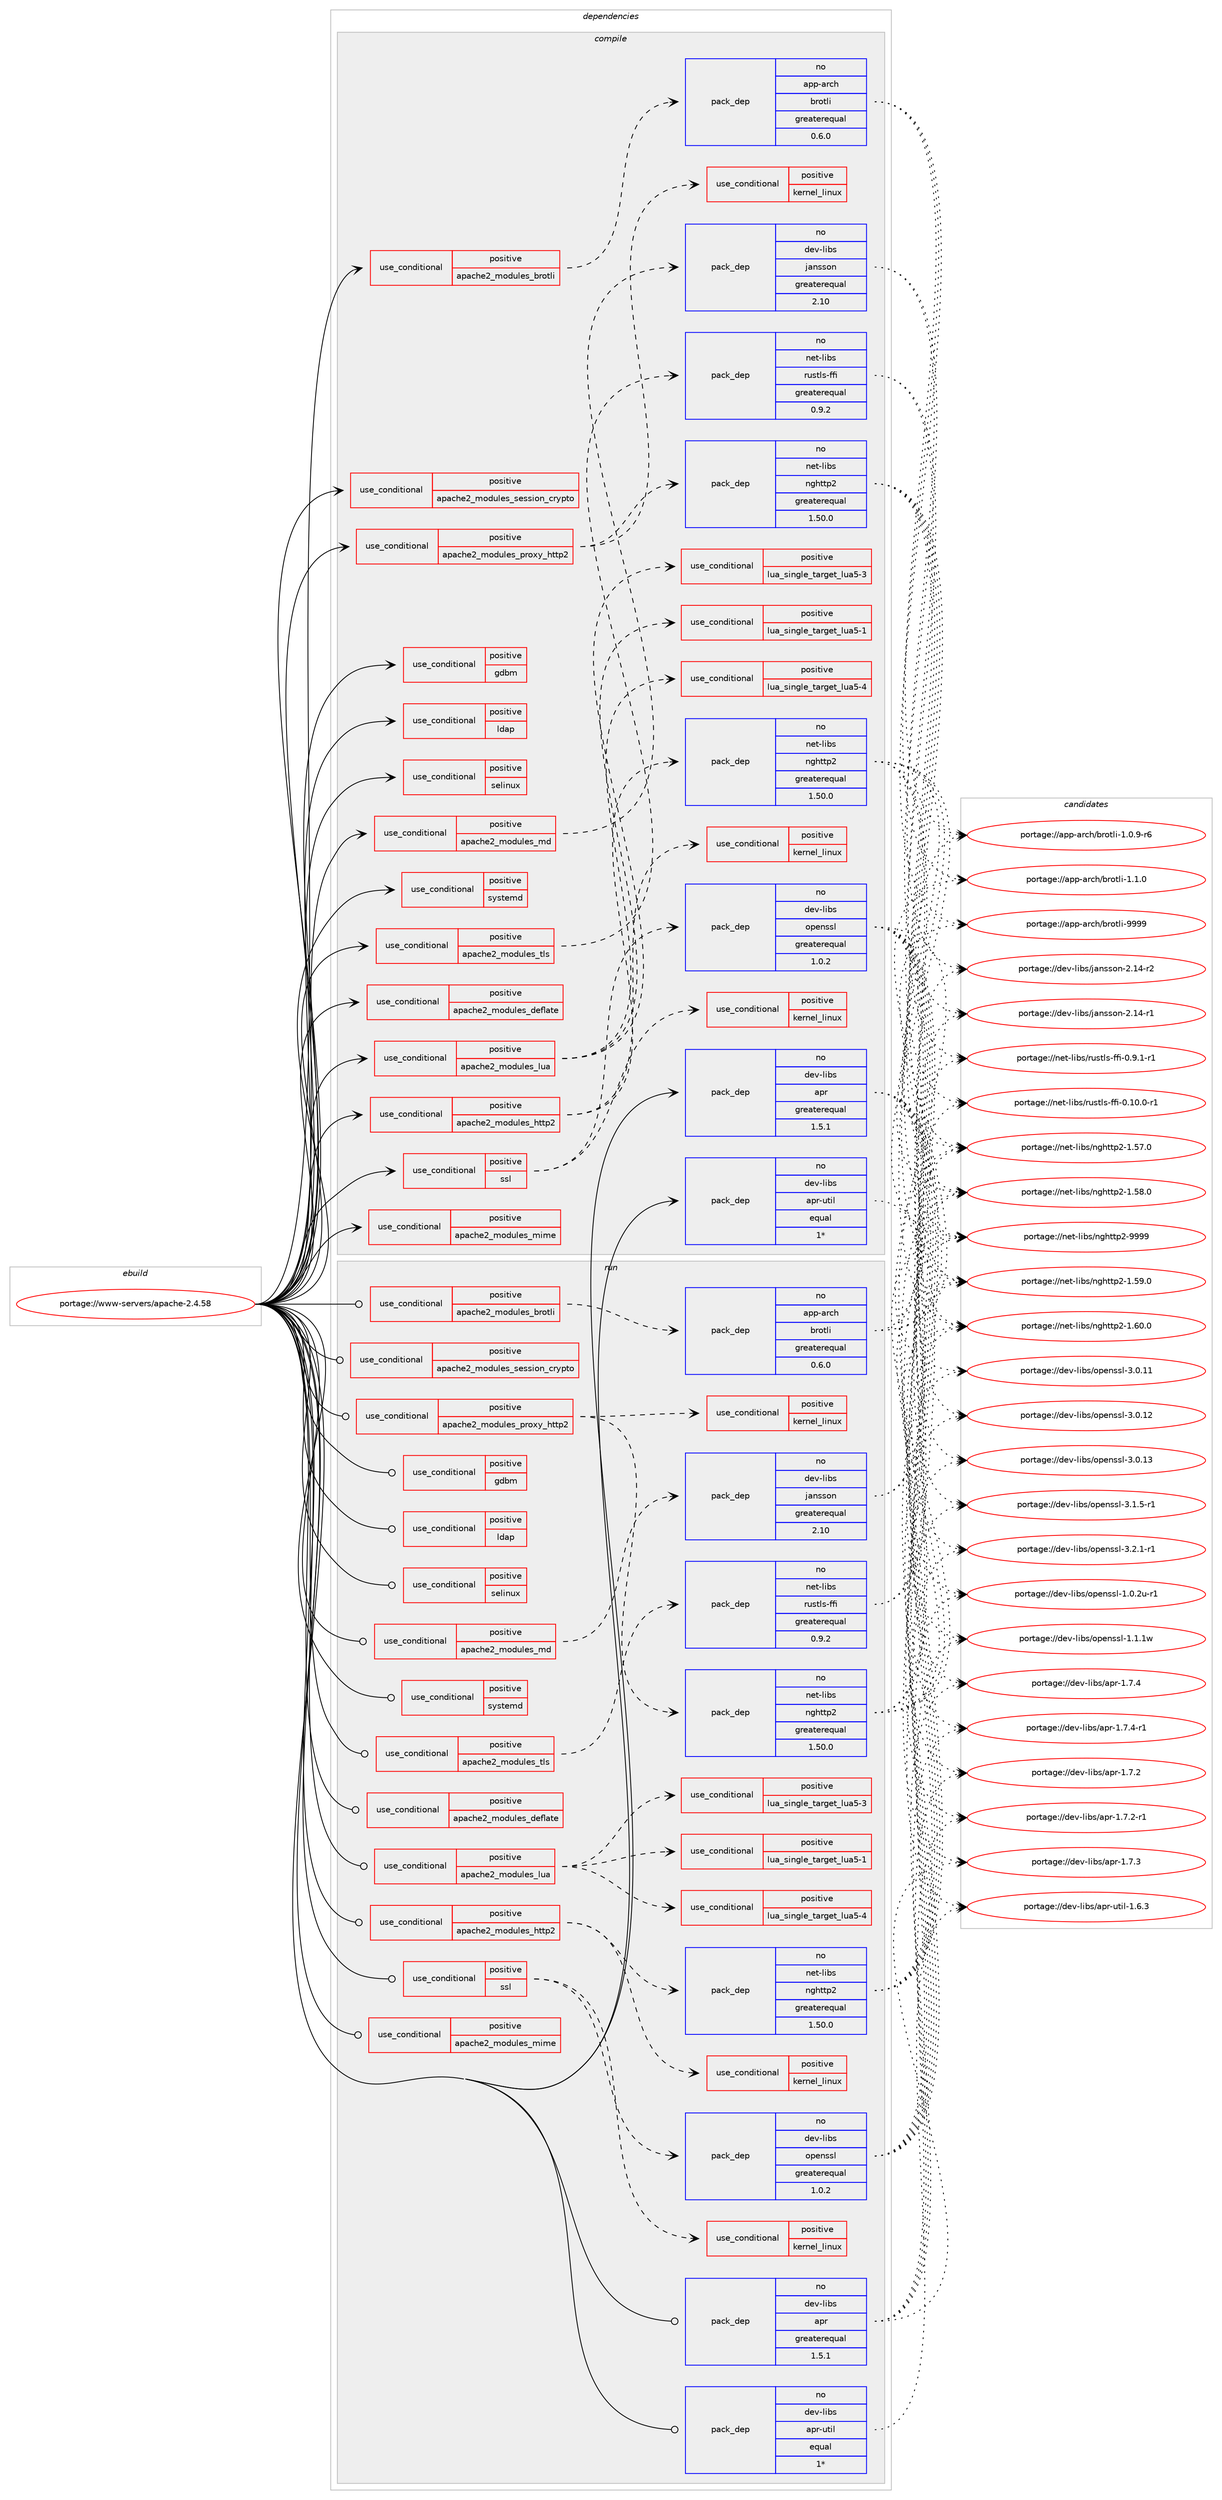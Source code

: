 digraph prolog {

# *************
# Graph options
# *************

newrank=true;
concentrate=true;
compound=true;
graph [rankdir=LR,fontname=Helvetica,fontsize=10,ranksep=1.5];#, ranksep=2.5, nodesep=0.2];
edge  [arrowhead=vee];
node  [fontname=Helvetica,fontsize=10];

# **********
# The ebuild
# **********

subgraph cluster_leftcol {
color=gray;
rank=same;
label=<<i>ebuild</i>>;
id [label="portage://www-servers/apache-2.4.58", color=red, width=4, href="../www-servers/apache-2.4.58.svg"];
}

# ****************
# The dependencies
# ****************

subgraph cluster_midcol {
color=gray;
label=<<i>dependencies</i>>;
subgraph cluster_compile {
fillcolor="#eeeeee";
style=filled;
label=<<i>compile</i>>;
subgraph cond12403 {
dependency17974 [label=<<TABLE BORDER="0" CELLBORDER="1" CELLSPACING="0" CELLPADDING="4"><TR><TD ROWSPAN="3" CELLPADDING="10">use_conditional</TD></TR><TR><TD>positive</TD></TR><TR><TD>apache2_modules_brotli</TD></TR></TABLE>>, shape=none, color=red];
subgraph pack5333 {
dependency17975 [label=<<TABLE BORDER="0" CELLBORDER="1" CELLSPACING="0" CELLPADDING="4" WIDTH="220"><TR><TD ROWSPAN="6" CELLPADDING="30">pack_dep</TD></TR><TR><TD WIDTH="110">no</TD></TR><TR><TD>app-arch</TD></TR><TR><TD>brotli</TD></TR><TR><TD>greaterequal</TD></TR><TR><TD>0.6.0</TD></TR></TABLE>>, shape=none, color=blue];
}
dependency17974:e -> dependency17975:w [weight=20,style="dashed",arrowhead="vee"];
}
id:e -> dependency17974:w [weight=20,style="solid",arrowhead="vee"];
subgraph cond12404 {
dependency17976 [label=<<TABLE BORDER="0" CELLBORDER="1" CELLSPACING="0" CELLPADDING="4"><TR><TD ROWSPAN="3" CELLPADDING="10">use_conditional</TD></TR><TR><TD>positive</TD></TR><TR><TD>apache2_modules_deflate</TD></TR></TABLE>>, shape=none, color=red];
# *** BEGIN UNKNOWN DEPENDENCY TYPE (TODO) ***
# dependency17976 -> package_dependency(portage://www-servers/apache-2.4.58,install,no,sys-libs,zlib,none,[,,],[],[])
# *** END UNKNOWN DEPENDENCY TYPE (TODO) ***

}
id:e -> dependency17976:w [weight=20,style="solid",arrowhead="vee"];
subgraph cond12405 {
dependency17977 [label=<<TABLE BORDER="0" CELLBORDER="1" CELLSPACING="0" CELLPADDING="4"><TR><TD ROWSPAN="3" CELLPADDING="10">use_conditional</TD></TR><TR><TD>positive</TD></TR><TR><TD>apache2_modules_http2</TD></TR></TABLE>>, shape=none, color=red];
subgraph pack5334 {
dependency17978 [label=<<TABLE BORDER="0" CELLBORDER="1" CELLSPACING="0" CELLPADDING="4" WIDTH="220"><TR><TD ROWSPAN="6" CELLPADDING="30">pack_dep</TD></TR><TR><TD WIDTH="110">no</TD></TR><TR><TD>net-libs</TD></TR><TR><TD>nghttp2</TD></TR><TR><TD>greaterequal</TD></TR><TR><TD>1.50.0</TD></TR></TABLE>>, shape=none, color=blue];
}
dependency17977:e -> dependency17978:w [weight=20,style="dashed",arrowhead="vee"];
subgraph cond12406 {
dependency17979 [label=<<TABLE BORDER="0" CELLBORDER="1" CELLSPACING="0" CELLPADDING="4"><TR><TD ROWSPAN="3" CELLPADDING="10">use_conditional</TD></TR><TR><TD>positive</TD></TR><TR><TD>kernel_linux</TD></TR></TABLE>>, shape=none, color=red];
# *** BEGIN UNKNOWN DEPENDENCY TYPE (TODO) ***
# dependency17979 -> package_dependency(portage://www-servers/apache-2.4.58,install,no,sys-apps,util-linux,none,[,,],[],[])
# *** END UNKNOWN DEPENDENCY TYPE (TODO) ***

}
dependency17977:e -> dependency17979:w [weight=20,style="dashed",arrowhead="vee"];
}
id:e -> dependency17977:w [weight=20,style="solid",arrowhead="vee"];
subgraph cond12407 {
dependency17980 [label=<<TABLE BORDER="0" CELLBORDER="1" CELLSPACING="0" CELLPADDING="4"><TR><TD ROWSPAN="3" CELLPADDING="10">use_conditional</TD></TR><TR><TD>positive</TD></TR><TR><TD>apache2_modules_lua</TD></TR></TABLE>>, shape=none, color=red];
subgraph cond12408 {
dependency17981 [label=<<TABLE BORDER="0" CELLBORDER="1" CELLSPACING="0" CELLPADDING="4"><TR><TD ROWSPAN="3" CELLPADDING="10">use_conditional</TD></TR><TR><TD>positive</TD></TR><TR><TD>lua_single_target_lua5-1</TD></TR></TABLE>>, shape=none, color=red];
# *** BEGIN UNKNOWN DEPENDENCY TYPE (TODO) ***
# dependency17981 -> package_dependency(portage://www-servers/apache-2.4.58,install,no,dev-lang,lua,none,[,,],[slot(5.1)],[])
# *** END UNKNOWN DEPENDENCY TYPE (TODO) ***

}
dependency17980:e -> dependency17981:w [weight=20,style="dashed",arrowhead="vee"];
subgraph cond12409 {
dependency17982 [label=<<TABLE BORDER="0" CELLBORDER="1" CELLSPACING="0" CELLPADDING="4"><TR><TD ROWSPAN="3" CELLPADDING="10">use_conditional</TD></TR><TR><TD>positive</TD></TR><TR><TD>lua_single_target_lua5-3</TD></TR></TABLE>>, shape=none, color=red];
# *** BEGIN UNKNOWN DEPENDENCY TYPE (TODO) ***
# dependency17982 -> package_dependency(portage://www-servers/apache-2.4.58,install,no,dev-lang,lua,none,[,,],[slot(5.3)],[])
# *** END UNKNOWN DEPENDENCY TYPE (TODO) ***

}
dependency17980:e -> dependency17982:w [weight=20,style="dashed",arrowhead="vee"];
subgraph cond12410 {
dependency17983 [label=<<TABLE BORDER="0" CELLBORDER="1" CELLSPACING="0" CELLPADDING="4"><TR><TD ROWSPAN="3" CELLPADDING="10">use_conditional</TD></TR><TR><TD>positive</TD></TR><TR><TD>lua_single_target_lua5-4</TD></TR></TABLE>>, shape=none, color=red];
# *** BEGIN UNKNOWN DEPENDENCY TYPE (TODO) ***
# dependency17983 -> package_dependency(portage://www-servers/apache-2.4.58,install,no,dev-lang,lua,none,[,,],[slot(5.4)],[])
# *** END UNKNOWN DEPENDENCY TYPE (TODO) ***

}
dependency17980:e -> dependency17983:w [weight=20,style="dashed",arrowhead="vee"];
}
id:e -> dependency17980:w [weight=20,style="solid",arrowhead="vee"];
subgraph cond12411 {
dependency17984 [label=<<TABLE BORDER="0" CELLBORDER="1" CELLSPACING="0" CELLPADDING="4"><TR><TD ROWSPAN="3" CELLPADDING="10">use_conditional</TD></TR><TR><TD>positive</TD></TR><TR><TD>apache2_modules_md</TD></TR></TABLE>>, shape=none, color=red];
subgraph pack5335 {
dependency17985 [label=<<TABLE BORDER="0" CELLBORDER="1" CELLSPACING="0" CELLPADDING="4" WIDTH="220"><TR><TD ROWSPAN="6" CELLPADDING="30">pack_dep</TD></TR><TR><TD WIDTH="110">no</TD></TR><TR><TD>dev-libs</TD></TR><TR><TD>jansson</TD></TR><TR><TD>greaterequal</TD></TR><TR><TD>2.10</TD></TR></TABLE>>, shape=none, color=blue];
}
dependency17984:e -> dependency17985:w [weight=20,style="dashed",arrowhead="vee"];
}
id:e -> dependency17984:w [weight=20,style="solid",arrowhead="vee"];
subgraph cond12412 {
dependency17986 [label=<<TABLE BORDER="0" CELLBORDER="1" CELLSPACING="0" CELLPADDING="4"><TR><TD ROWSPAN="3" CELLPADDING="10">use_conditional</TD></TR><TR><TD>positive</TD></TR><TR><TD>apache2_modules_mime</TD></TR></TABLE>>, shape=none, color=red];
# *** BEGIN UNKNOWN DEPENDENCY TYPE (TODO) ***
# dependency17986 -> package_dependency(portage://www-servers/apache-2.4.58,install,no,app-misc,mime-types,none,[,,],[],[])
# *** END UNKNOWN DEPENDENCY TYPE (TODO) ***

}
id:e -> dependency17986:w [weight=20,style="solid",arrowhead="vee"];
subgraph cond12413 {
dependency17987 [label=<<TABLE BORDER="0" CELLBORDER="1" CELLSPACING="0" CELLPADDING="4"><TR><TD ROWSPAN="3" CELLPADDING="10">use_conditional</TD></TR><TR><TD>positive</TD></TR><TR><TD>apache2_modules_proxy_http2</TD></TR></TABLE>>, shape=none, color=red];
subgraph pack5336 {
dependency17988 [label=<<TABLE BORDER="0" CELLBORDER="1" CELLSPACING="0" CELLPADDING="4" WIDTH="220"><TR><TD ROWSPAN="6" CELLPADDING="30">pack_dep</TD></TR><TR><TD WIDTH="110">no</TD></TR><TR><TD>net-libs</TD></TR><TR><TD>nghttp2</TD></TR><TR><TD>greaterequal</TD></TR><TR><TD>1.50.0</TD></TR></TABLE>>, shape=none, color=blue];
}
dependency17987:e -> dependency17988:w [weight=20,style="dashed",arrowhead="vee"];
subgraph cond12414 {
dependency17989 [label=<<TABLE BORDER="0" CELLBORDER="1" CELLSPACING="0" CELLPADDING="4"><TR><TD ROWSPAN="3" CELLPADDING="10">use_conditional</TD></TR><TR><TD>positive</TD></TR><TR><TD>kernel_linux</TD></TR></TABLE>>, shape=none, color=red];
# *** BEGIN UNKNOWN DEPENDENCY TYPE (TODO) ***
# dependency17989 -> package_dependency(portage://www-servers/apache-2.4.58,install,no,sys-apps,util-linux,none,[,,],[],[])
# *** END UNKNOWN DEPENDENCY TYPE (TODO) ***

}
dependency17987:e -> dependency17989:w [weight=20,style="dashed",arrowhead="vee"];
}
id:e -> dependency17987:w [weight=20,style="solid",arrowhead="vee"];
subgraph cond12415 {
dependency17990 [label=<<TABLE BORDER="0" CELLBORDER="1" CELLSPACING="0" CELLPADDING="4"><TR><TD ROWSPAN="3" CELLPADDING="10">use_conditional</TD></TR><TR><TD>positive</TD></TR><TR><TD>apache2_modules_session_crypto</TD></TR></TABLE>>, shape=none, color=red];
# *** BEGIN UNKNOWN DEPENDENCY TYPE (TODO) ***
# dependency17990 -> package_dependency(portage://www-servers/apache-2.4.58,install,no,dev-libs,apr-util,none,[,,],[],[use(enable(openssl),none)])
# *** END UNKNOWN DEPENDENCY TYPE (TODO) ***

}
id:e -> dependency17990:w [weight=20,style="solid",arrowhead="vee"];
subgraph cond12416 {
dependency17991 [label=<<TABLE BORDER="0" CELLBORDER="1" CELLSPACING="0" CELLPADDING="4"><TR><TD ROWSPAN="3" CELLPADDING="10">use_conditional</TD></TR><TR><TD>positive</TD></TR><TR><TD>apache2_modules_tls</TD></TR></TABLE>>, shape=none, color=red];
subgraph pack5337 {
dependency17992 [label=<<TABLE BORDER="0" CELLBORDER="1" CELLSPACING="0" CELLPADDING="4" WIDTH="220"><TR><TD ROWSPAN="6" CELLPADDING="30">pack_dep</TD></TR><TR><TD WIDTH="110">no</TD></TR><TR><TD>net-libs</TD></TR><TR><TD>rustls-ffi</TD></TR><TR><TD>greaterequal</TD></TR><TR><TD>0.9.2</TD></TR></TABLE>>, shape=none, color=blue];
}
dependency17991:e -> dependency17992:w [weight=20,style="dashed",arrowhead="vee"];
}
id:e -> dependency17991:w [weight=20,style="solid",arrowhead="vee"];
subgraph cond12417 {
dependency17993 [label=<<TABLE BORDER="0" CELLBORDER="1" CELLSPACING="0" CELLPADDING="4"><TR><TD ROWSPAN="3" CELLPADDING="10">use_conditional</TD></TR><TR><TD>positive</TD></TR><TR><TD>gdbm</TD></TR></TABLE>>, shape=none, color=red];
# *** BEGIN UNKNOWN DEPENDENCY TYPE (TODO) ***
# dependency17993 -> package_dependency(portage://www-servers/apache-2.4.58,install,no,sys-libs,gdbm,none,[,,],any_same_slot,[])
# *** END UNKNOWN DEPENDENCY TYPE (TODO) ***

}
id:e -> dependency17993:w [weight=20,style="solid",arrowhead="vee"];
subgraph cond12418 {
dependency17994 [label=<<TABLE BORDER="0" CELLBORDER="1" CELLSPACING="0" CELLPADDING="4"><TR><TD ROWSPAN="3" CELLPADDING="10">use_conditional</TD></TR><TR><TD>positive</TD></TR><TR><TD>ldap</TD></TR></TABLE>>, shape=none, color=red];
# *** BEGIN UNKNOWN DEPENDENCY TYPE (TODO) ***
# dependency17994 -> package_dependency(portage://www-servers/apache-2.4.58,install,no,net-nds,openldap,none,[,,],any_same_slot,[])
# *** END UNKNOWN DEPENDENCY TYPE (TODO) ***

}
id:e -> dependency17994:w [weight=20,style="solid",arrowhead="vee"];
subgraph cond12419 {
dependency17995 [label=<<TABLE BORDER="0" CELLBORDER="1" CELLSPACING="0" CELLPADDING="4"><TR><TD ROWSPAN="3" CELLPADDING="10">use_conditional</TD></TR><TR><TD>positive</TD></TR><TR><TD>selinux</TD></TR></TABLE>>, shape=none, color=red];
# *** BEGIN UNKNOWN DEPENDENCY TYPE (TODO) ***
# dependency17995 -> package_dependency(portage://www-servers/apache-2.4.58,install,no,sec-policy,selinux-apache,none,[,,],[],[])
# *** END UNKNOWN DEPENDENCY TYPE (TODO) ***

}
id:e -> dependency17995:w [weight=20,style="solid",arrowhead="vee"];
subgraph cond12420 {
dependency17996 [label=<<TABLE BORDER="0" CELLBORDER="1" CELLSPACING="0" CELLPADDING="4"><TR><TD ROWSPAN="3" CELLPADDING="10">use_conditional</TD></TR><TR><TD>positive</TD></TR><TR><TD>ssl</TD></TR></TABLE>>, shape=none, color=red];
subgraph pack5338 {
dependency17997 [label=<<TABLE BORDER="0" CELLBORDER="1" CELLSPACING="0" CELLPADDING="4" WIDTH="220"><TR><TD ROWSPAN="6" CELLPADDING="30">pack_dep</TD></TR><TR><TD WIDTH="110">no</TD></TR><TR><TD>dev-libs</TD></TR><TR><TD>openssl</TD></TR><TR><TD>greaterequal</TD></TR><TR><TD>1.0.2</TD></TR></TABLE>>, shape=none, color=blue];
}
dependency17996:e -> dependency17997:w [weight=20,style="dashed",arrowhead="vee"];
subgraph cond12421 {
dependency17998 [label=<<TABLE BORDER="0" CELLBORDER="1" CELLSPACING="0" CELLPADDING="4"><TR><TD ROWSPAN="3" CELLPADDING="10">use_conditional</TD></TR><TR><TD>positive</TD></TR><TR><TD>kernel_linux</TD></TR></TABLE>>, shape=none, color=red];
# *** BEGIN UNKNOWN DEPENDENCY TYPE (TODO) ***
# dependency17998 -> package_dependency(portage://www-servers/apache-2.4.58,install,no,sys-apps,util-linux,none,[,,],[],[])
# *** END UNKNOWN DEPENDENCY TYPE (TODO) ***

}
dependency17996:e -> dependency17998:w [weight=20,style="dashed",arrowhead="vee"];
}
id:e -> dependency17996:w [weight=20,style="solid",arrowhead="vee"];
subgraph cond12422 {
dependency17999 [label=<<TABLE BORDER="0" CELLBORDER="1" CELLSPACING="0" CELLPADDING="4"><TR><TD ROWSPAN="3" CELLPADDING="10">use_conditional</TD></TR><TR><TD>positive</TD></TR><TR><TD>systemd</TD></TR></TABLE>>, shape=none, color=red];
# *** BEGIN UNKNOWN DEPENDENCY TYPE (TODO) ***
# dependency17999 -> package_dependency(portage://www-servers/apache-2.4.58,install,no,sys-apps,systemd,none,[,,],[],[])
# *** END UNKNOWN DEPENDENCY TYPE (TODO) ***

}
id:e -> dependency17999:w [weight=20,style="solid",arrowhead="vee"];
# *** BEGIN UNKNOWN DEPENDENCY TYPE (TODO) ***
# id -> package_dependency(portage://www-servers/apache-2.4.58,install,no,acct-group,apache,none,[,,],[],[])
# *** END UNKNOWN DEPENDENCY TYPE (TODO) ***

# *** BEGIN UNKNOWN DEPENDENCY TYPE (TODO) ***
# id -> package_dependency(portage://www-servers/apache-2.4.58,install,no,acct-user,apache,none,[,,],[],[])
# *** END UNKNOWN DEPENDENCY TYPE (TODO) ***

# *** BEGIN UNKNOWN DEPENDENCY TYPE (TODO) ***
# id -> package_dependency(portage://www-servers/apache-2.4.58,install,no,dev-lang,perl,none,[,,],[],[])
# *** END UNKNOWN DEPENDENCY TYPE (TODO) ***

subgraph pack5339 {
dependency18000 [label=<<TABLE BORDER="0" CELLBORDER="1" CELLSPACING="0" CELLPADDING="4" WIDTH="220"><TR><TD ROWSPAN="6" CELLPADDING="30">pack_dep</TD></TR><TR><TD WIDTH="110">no</TD></TR><TR><TD>dev-libs</TD></TR><TR><TD>apr</TD></TR><TR><TD>greaterequal</TD></TR><TR><TD>1.5.1</TD></TR></TABLE>>, shape=none, color=blue];
}
id:e -> dependency18000:w [weight=20,style="solid",arrowhead="vee"];
subgraph pack5340 {
dependency18001 [label=<<TABLE BORDER="0" CELLBORDER="1" CELLSPACING="0" CELLPADDING="4" WIDTH="220"><TR><TD ROWSPAN="6" CELLPADDING="30">pack_dep</TD></TR><TR><TD WIDTH="110">no</TD></TR><TR><TD>dev-libs</TD></TR><TR><TD>apr-util</TD></TR><TR><TD>equal</TD></TR><TR><TD>1*</TD></TR></TABLE>>, shape=none, color=blue];
}
id:e -> dependency18001:w [weight=20,style="solid",arrowhead="vee"];
# *** BEGIN UNKNOWN DEPENDENCY TYPE (TODO) ***
# id -> package_dependency(portage://www-servers/apache-2.4.58,install,no,dev-libs,libpcre2,none,[,,],[],[])
# *** END UNKNOWN DEPENDENCY TYPE (TODO) ***

# *** BEGIN UNKNOWN DEPENDENCY TYPE (TODO) ***
# id -> package_dependency(portage://www-servers/apache-2.4.58,install,no,virtual,libcrypt,none,[,,],any_same_slot,[])
# *** END UNKNOWN DEPENDENCY TYPE (TODO) ***

}
subgraph cluster_compileandrun {
fillcolor="#eeeeee";
style=filled;
label=<<i>compile and run</i>>;
}
subgraph cluster_run {
fillcolor="#eeeeee";
style=filled;
label=<<i>run</i>>;
subgraph cond12423 {
dependency18002 [label=<<TABLE BORDER="0" CELLBORDER="1" CELLSPACING="0" CELLPADDING="4"><TR><TD ROWSPAN="3" CELLPADDING="10">use_conditional</TD></TR><TR><TD>positive</TD></TR><TR><TD>apache2_modules_brotli</TD></TR></TABLE>>, shape=none, color=red];
subgraph pack5341 {
dependency18003 [label=<<TABLE BORDER="0" CELLBORDER="1" CELLSPACING="0" CELLPADDING="4" WIDTH="220"><TR><TD ROWSPAN="6" CELLPADDING="30">pack_dep</TD></TR><TR><TD WIDTH="110">no</TD></TR><TR><TD>app-arch</TD></TR><TR><TD>brotli</TD></TR><TR><TD>greaterequal</TD></TR><TR><TD>0.6.0</TD></TR></TABLE>>, shape=none, color=blue];
}
dependency18002:e -> dependency18003:w [weight=20,style="dashed",arrowhead="vee"];
}
id:e -> dependency18002:w [weight=20,style="solid",arrowhead="odot"];
subgraph cond12424 {
dependency18004 [label=<<TABLE BORDER="0" CELLBORDER="1" CELLSPACING="0" CELLPADDING="4"><TR><TD ROWSPAN="3" CELLPADDING="10">use_conditional</TD></TR><TR><TD>positive</TD></TR><TR><TD>apache2_modules_deflate</TD></TR></TABLE>>, shape=none, color=red];
# *** BEGIN UNKNOWN DEPENDENCY TYPE (TODO) ***
# dependency18004 -> package_dependency(portage://www-servers/apache-2.4.58,run,no,sys-libs,zlib,none,[,,],[],[])
# *** END UNKNOWN DEPENDENCY TYPE (TODO) ***

}
id:e -> dependency18004:w [weight=20,style="solid",arrowhead="odot"];
subgraph cond12425 {
dependency18005 [label=<<TABLE BORDER="0" CELLBORDER="1" CELLSPACING="0" CELLPADDING="4"><TR><TD ROWSPAN="3" CELLPADDING="10">use_conditional</TD></TR><TR><TD>positive</TD></TR><TR><TD>apache2_modules_http2</TD></TR></TABLE>>, shape=none, color=red];
subgraph pack5342 {
dependency18006 [label=<<TABLE BORDER="0" CELLBORDER="1" CELLSPACING="0" CELLPADDING="4" WIDTH="220"><TR><TD ROWSPAN="6" CELLPADDING="30">pack_dep</TD></TR><TR><TD WIDTH="110">no</TD></TR><TR><TD>net-libs</TD></TR><TR><TD>nghttp2</TD></TR><TR><TD>greaterequal</TD></TR><TR><TD>1.50.0</TD></TR></TABLE>>, shape=none, color=blue];
}
dependency18005:e -> dependency18006:w [weight=20,style="dashed",arrowhead="vee"];
subgraph cond12426 {
dependency18007 [label=<<TABLE BORDER="0" CELLBORDER="1" CELLSPACING="0" CELLPADDING="4"><TR><TD ROWSPAN="3" CELLPADDING="10">use_conditional</TD></TR><TR><TD>positive</TD></TR><TR><TD>kernel_linux</TD></TR></TABLE>>, shape=none, color=red];
# *** BEGIN UNKNOWN DEPENDENCY TYPE (TODO) ***
# dependency18007 -> package_dependency(portage://www-servers/apache-2.4.58,run,no,sys-apps,util-linux,none,[,,],[],[])
# *** END UNKNOWN DEPENDENCY TYPE (TODO) ***

}
dependency18005:e -> dependency18007:w [weight=20,style="dashed",arrowhead="vee"];
}
id:e -> dependency18005:w [weight=20,style="solid",arrowhead="odot"];
subgraph cond12427 {
dependency18008 [label=<<TABLE BORDER="0" CELLBORDER="1" CELLSPACING="0" CELLPADDING="4"><TR><TD ROWSPAN="3" CELLPADDING="10">use_conditional</TD></TR><TR><TD>positive</TD></TR><TR><TD>apache2_modules_lua</TD></TR></TABLE>>, shape=none, color=red];
subgraph cond12428 {
dependency18009 [label=<<TABLE BORDER="0" CELLBORDER="1" CELLSPACING="0" CELLPADDING="4"><TR><TD ROWSPAN="3" CELLPADDING="10">use_conditional</TD></TR><TR><TD>positive</TD></TR><TR><TD>lua_single_target_lua5-1</TD></TR></TABLE>>, shape=none, color=red];
# *** BEGIN UNKNOWN DEPENDENCY TYPE (TODO) ***
# dependency18009 -> package_dependency(portage://www-servers/apache-2.4.58,run,no,dev-lang,lua,none,[,,],[slot(5.1)],[])
# *** END UNKNOWN DEPENDENCY TYPE (TODO) ***

}
dependency18008:e -> dependency18009:w [weight=20,style="dashed",arrowhead="vee"];
subgraph cond12429 {
dependency18010 [label=<<TABLE BORDER="0" CELLBORDER="1" CELLSPACING="0" CELLPADDING="4"><TR><TD ROWSPAN="3" CELLPADDING="10">use_conditional</TD></TR><TR><TD>positive</TD></TR><TR><TD>lua_single_target_lua5-3</TD></TR></TABLE>>, shape=none, color=red];
# *** BEGIN UNKNOWN DEPENDENCY TYPE (TODO) ***
# dependency18010 -> package_dependency(portage://www-servers/apache-2.4.58,run,no,dev-lang,lua,none,[,,],[slot(5.3)],[])
# *** END UNKNOWN DEPENDENCY TYPE (TODO) ***

}
dependency18008:e -> dependency18010:w [weight=20,style="dashed",arrowhead="vee"];
subgraph cond12430 {
dependency18011 [label=<<TABLE BORDER="0" CELLBORDER="1" CELLSPACING="0" CELLPADDING="4"><TR><TD ROWSPAN="3" CELLPADDING="10">use_conditional</TD></TR><TR><TD>positive</TD></TR><TR><TD>lua_single_target_lua5-4</TD></TR></TABLE>>, shape=none, color=red];
# *** BEGIN UNKNOWN DEPENDENCY TYPE (TODO) ***
# dependency18011 -> package_dependency(portage://www-servers/apache-2.4.58,run,no,dev-lang,lua,none,[,,],[slot(5.4)],[])
# *** END UNKNOWN DEPENDENCY TYPE (TODO) ***

}
dependency18008:e -> dependency18011:w [weight=20,style="dashed",arrowhead="vee"];
}
id:e -> dependency18008:w [weight=20,style="solid",arrowhead="odot"];
subgraph cond12431 {
dependency18012 [label=<<TABLE BORDER="0" CELLBORDER="1" CELLSPACING="0" CELLPADDING="4"><TR><TD ROWSPAN="3" CELLPADDING="10">use_conditional</TD></TR><TR><TD>positive</TD></TR><TR><TD>apache2_modules_md</TD></TR></TABLE>>, shape=none, color=red];
subgraph pack5343 {
dependency18013 [label=<<TABLE BORDER="0" CELLBORDER="1" CELLSPACING="0" CELLPADDING="4" WIDTH="220"><TR><TD ROWSPAN="6" CELLPADDING="30">pack_dep</TD></TR><TR><TD WIDTH="110">no</TD></TR><TR><TD>dev-libs</TD></TR><TR><TD>jansson</TD></TR><TR><TD>greaterequal</TD></TR><TR><TD>2.10</TD></TR></TABLE>>, shape=none, color=blue];
}
dependency18012:e -> dependency18013:w [weight=20,style="dashed",arrowhead="vee"];
}
id:e -> dependency18012:w [weight=20,style="solid",arrowhead="odot"];
subgraph cond12432 {
dependency18014 [label=<<TABLE BORDER="0" CELLBORDER="1" CELLSPACING="0" CELLPADDING="4"><TR><TD ROWSPAN="3" CELLPADDING="10">use_conditional</TD></TR><TR><TD>positive</TD></TR><TR><TD>apache2_modules_mime</TD></TR></TABLE>>, shape=none, color=red];
# *** BEGIN UNKNOWN DEPENDENCY TYPE (TODO) ***
# dependency18014 -> package_dependency(portage://www-servers/apache-2.4.58,run,no,app-misc,mime-types,none,[,,],[],[])
# *** END UNKNOWN DEPENDENCY TYPE (TODO) ***

}
id:e -> dependency18014:w [weight=20,style="solid",arrowhead="odot"];
subgraph cond12433 {
dependency18015 [label=<<TABLE BORDER="0" CELLBORDER="1" CELLSPACING="0" CELLPADDING="4"><TR><TD ROWSPAN="3" CELLPADDING="10">use_conditional</TD></TR><TR><TD>positive</TD></TR><TR><TD>apache2_modules_proxy_http2</TD></TR></TABLE>>, shape=none, color=red];
subgraph pack5344 {
dependency18016 [label=<<TABLE BORDER="0" CELLBORDER="1" CELLSPACING="0" CELLPADDING="4" WIDTH="220"><TR><TD ROWSPAN="6" CELLPADDING="30">pack_dep</TD></TR><TR><TD WIDTH="110">no</TD></TR><TR><TD>net-libs</TD></TR><TR><TD>nghttp2</TD></TR><TR><TD>greaterequal</TD></TR><TR><TD>1.50.0</TD></TR></TABLE>>, shape=none, color=blue];
}
dependency18015:e -> dependency18016:w [weight=20,style="dashed",arrowhead="vee"];
subgraph cond12434 {
dependency18017 [label=<<TABLE BORDER="0" CELLBORDER="1" CELLSPACING="0" CELLPADDING="4"><TR><TD ROWSPAN="3" CELLPADDING="10">use_conditional</TD></TR><TR><TD>positive</TD></TR><TR><TD>kernel_linux</TD></TR></TABLE>>, shape=none, color=red];
# *** BEGIN UNKNOWN DEPENDENCY TYPE (TODO) ***
# dependency18017 -> package_dependency(portage://www-servers/apache-2.4.58,run,no,sys-apps,util-linux,none,[,,],[],[])
# *** END UNKNOWN DEPENDENCY TYPE (TODO) ***

}
dependency18015:e -> dependency18017:w [weight=20,style="dashed",arrowhead="vee"];
}
id:e -> dependency18015:w [weight=20,style="solid",arrowhead="odot"];
subgraph cond12435 {
dependency18018 [label=<<TABLE BORDER="0" CELLBORDER="1" CELLSPACING="0" CELLPADDING="4"><TR><TD ROWSPAN="3" CELLPADDING="10">use_conditional</TD></TR><TR><TD>positive</TD></TR><TR><TD>apache2_modules_session_crypto</TD></TR></TABLE>>, shape=none, color=red];
# *** BEGIN UNKNOWN DEPENDENCY TYPE (TODO) ***
# dependency18018 -> package_dependency(portage://www-servers/apache-2.4.58,run,no,dev-libs,apr-util,none,[,,],[],[use(enable(openssl),none)])
# *** END UNKNOWN DEPENDENCY TYPE (TODO) ***

}
id:e -> dependency18018:w [weight=20,style="solid",arrowhead="odot"];
subgraph cond12436 {
dependency18019 [label=<<TABLE BORDER="0" CELLBORDER="1" CELLSPACING="0" CELLPADDING="4"><TR><TD ROWSPAN="3" CELLPADDING="10">use_conditional</TD></TR><TR><TD>positive</TD></TR><TR><TD>apache2_modules_tls</TD></TR></TABLE>>, shape=none, color=red];
subgraph pack5345 {
dependency18020 [label=<<TABLE BORDER="0" CELLBORDER="1" CELLSPACING="0" CELLPADDING="4" WIDTH="220"><TR><TD ROWSPAN="6" CELLPADDING="30">pack_dep</TD></TR><TR><TD WIDTH="110">no</TD></TR><TR><TD>net-libs</TD></TR><TR><TD>rustls-ffi</TD></TR><TR><TD>greaterequal</TD></TR><TR><TD>0.9.2</TD></TR></TABLE>>, shape=none, color=blue];
}
dependency18019:e -> dependency18020:w [weight=20,style="dashed",arrowhead="vee"];
}
id:e -> dependency18019:w [weight=20,style="solid",arrowhead="odot"];
subgraph cond12437 {
dependency18021 [label=<<TABLE BORDER="0" CELLBORDER="1" CELLSPACING="0" CELLPADDING="4"><TR><TD ROWSPAN="3" CELLPADDING="10">use_conditional</TD></TR><TR><TD>positive</TD></TR><TR><TD>gdbm</TD></TR></TABLE>>, shape=none, color=red];
# *** BEGIN UNKNOWN DEPENDENCY TYPE (TODO) ***
# dependency18021 -> package_dependency(portage://www-servers/apache-2.4.58,run,no,sys-libs,gdbm,none,[,,],any_same_slot,[])
# *** END UNKNOWN DEPENDENCY TYPE (TODO) ***

}
id:e -> dependency18021:w [weight=20,style="solid",arrowhead="odot"];
subgraph cond12438 {
dependency18022 [label=<<TABLE BORDER="0" CELLBORDER="1" CELLSPACING="0" CELLPADDING="4"><TR><TD ROWSPAN="3" CELLPADDING="10">use_conditional</TD></TR><TR><TD>positive</TD></TR><TR><TD>ldap</TD></TR></TABLE>>, shape=none, color=red];
# *** BEGIN UNKNOWN DEPENDENCY TYPE (TODO) ***
# dependency18022 -> package_dependency(portage://www-servers/apache-2.4.58,run,no,net-nds,openldap,none,[,,],any_same_slot,[])
# *** END UNKNOWN DEPENDENCY TYPE (TODO) ***

}
id:e -> dependency18022:w [weight=20,style="solid",arrowhead="odot"];
subgraph cond12439 {
dependency18023 [label=<<TABLE BORDER="0" CELLBORDER="1" CELLSPACING="0" CELLPADDING="4"><TR><TD ROWSPAN="3" CELLPADDING="10">use_conditional</TD></TR><TR><TD>positive</TD></TR><TR><TD>selinux</TD></TR></TABLE>>, shape=none, color=red];
# *** BEGIN UNKNOWN DEPENDENCY TYPE (TODO) ***
# dependency18023 -> package_dependency(portage://www-servers/apache-2.4.58,run,no,sec-policy,selinux-apache,none,[,,],[],[])
# *** END UNKNOWN DEPENDENCY TYPE (TODO) ***

}
id:e -> dependency18023:w [weight=20,style="solid",arrowhead="odot"];
subgraph cond12440 {
dependency18024 [label=<<TABLE BORDER="0" CELLBORDER="1" CELLSPACING="0" CELLPADDING="4"><TR><TD ROWSPAN="3" CELLPADDING="10">use_conditional</TD></TR><TR><TD>positive</TD></TR><TR><TD>ssl</TD></TR></TABLE>>, shape=none, color=red];
subgraph pack5346 {
dependency18025 [label=<<TABLE BORDER="0" CELLBORDER="1" CELLSPACING="0" CELLPADDING="4" WIDTH="220"><TR><TD ROWSPAN="6" CELLPADDING="30">pack_dep</TD></TR><TR><TD WIDTH="110">no</TD></TR><TR><TD>dev-libs</TD></TR><TR><TD>openssl</TD></TR><TR><TD>greaterequal</TD></TR><TR><TD>1.0.2</TD></TR></TABLE>>, shape=none, color=blue];
}
dependency18024:e -> dependency18025:w [weight=20,style="dashed",arrowhead="vee"];
subgraph cond12441 {
dependency18026 [label=<<TABLE BORDER="0" CELLBORDER="1" CELLSPACING="0" CELLPADDING="4"><TR><TD ROWSPAN="3" CELLPADDING="10">use_conditional</TD></TR><TR><TD>positive</TD></TR><TR><TD>kernel_linux</TD></TR></TABLE>>, shape=none, color=red];
# *** BEGIN UNKNOWN DEPENDENCY TYPE (TODO) ***
# dependency18026 -> package_dependency(portage://www-servers/apache-2.4.58,run,no,sys-apps,util-linux,none,[,,],[],[])
# *** END UNKNOWN DEPENDENCY TYPE (TODO) ***

}
dependency18024:e -> dependency18026:w [weight=20,style="dashed",arrowhead="vee"];
}
id:e -> dependency18024:w [weight=20,style="solid",arrowhead="odot"];
subgraph cond12442 {
dependency18027 [label=<<TABLE BORDER="0" CELLBORDER="1" CELLSPACING="0" CELLPADDING="4"><TR><TD ROWSPAN="3" CELLPADDING="10">use_conditional</TD></TR><TR><TD>positive</TD></TR><TR><TD>systemd</TD></TR></TABLE>>, shape=none, color=red];
# *** BEGIN UNKNOWN DEPENDENCY TYPE (TODO) ***
# dependency18027 -> package_dependency(portage://www-servers/apache-2.4.58,run,no,sys-apps,systemd,none,[,,],[],[])
# *** END UNKNOWN DEPENDENCY TYPE (TODO) ***

}
id:e -> dependency18027:w [weight=20,style="solid",arrowhead="odot"];
# *** BEGIN UNKNOWN DEPENDENCY TYPE (TODO) ***
# id -> package_dependency(portage://www-servers/apache-2.4.58,run,no,acct-group,apache,none,[,,],[],[])
# *** END UNKNOWN DEPENDENCY TYPE (TODO) ***

# *** BEGIN UNKNOWN DEPENDENCY TYPE (TODO) ***
# id -> package_dependency(portage://www-servers/apache-2.4.58,run,no,acct-user,apache,none,[,,],[],[])
# *** END UNKNOWN DEPENDENCY TYPE (TODO) ***

# *** BEGIN UNKNOWN DEPENDENCY TYPE (TODO) ***
# id -> package_dependency(portage://www-servers/apache-2.4.58,run,no,dev-lang,perl,none,[,,],[],[])
# *** END UNKNOWN DEPENDENCY TYPE (TODO) ***

subgraph pack5347 {
dependency18028 [label=<<TABLE BORDER="0" CELLBORDER="1" CELLSPACING="0" CELLPADDING="4" WIDTH="220"><TR><TD ROWSPAN="6" CELLPADDING="30">pack_dep</TD></TR><TR><TD WIDTH="110">no</TD></TR><TR><TD>dev-libs</TD></TR><TR><TD>apr</TD></TR><TR><TD>greaterequal</TD></TR><TR><TD>1.5.1</TD></TR></TABLE>>, shape=none, color=blue];
}
id:e -> dependency18028:w [weight=20,style="solid",arrowhead="odot"];
subgraph pack5348 {
dependency18029 [label=<<TABLE BORDER="0" CELLBORDER="1" CELLSPACING="0" CELLPADDING="4" WIDTH="220"><TR><TD ROWSPAN="6" CELLPADDING="30">pack_dep</TD></TR><TR><TD WIDTH="110">no</TD></TR><TR><TD>dev-libs</TD></TR><TR><TD>apr-util</TD></TR><TR><TD>equal</TD></TR><TR><TD>1*</TD></TR></TABLE>>, shape=none, color=blue];
}
id:e -> dependency18029:w [weight=20,style="solid",arrowhead="odot"];
# *** BEGIN UNKNOWN DEPENDENCY TYPE (TODO) ***
# id -> package_dependency(portage://www-servers/apache-2.4.58,run,no,dev-libs,libpcre2,none,[,,],[],[])
# *** END UNKNOWN DEPENDENCY TYPE (TODO) ***

# *** BEGIN UNKNOWN DEPENDENCY TYPE (TODO) ***
# id -> package_dependency(portage://www-servers/apache-2.4.58,run,no,virtual,libcrypt,none,[,,],any_same_slot,[])
# *** END UNKNOWN DEPENDENCY TYPE (TODO) ***

# *** BEGIN UNKNOWN DEPENDENCY TYPE (TODO) ***
# id -> package_dependency(portage://www-servers/apache-2.4.58,run,no,virtual,tmpfiles,none,[,,],[],[])
# *** END UNKNOWN DEPENDENCY TYPE (TODO) ***

}
}

# **************
# The candidates
# **************

subgraph cluster_choices {
rank=same;
color=gray;
label=<<i>candidates</i>>;

subgraph choice5333 {
color=black;
nodesep=1;
choice9711211245971149910447981141111161081054549464846574511454 [label="portage://app-arch/brotli-1.0.9-r6", color=red, width=4,href="../app-arch/brotli-1.0.9-r6.svg"];
choice971121124597114991044798114111116108105454946494648 [label="portage://app-arch/brotli-1.1.0", color=red, width=4,href="../app-arch/brotli-1.1.0.svg"];
choice9711211245971149910447981141111161081054557575757 [label="portage://app-arch/brotli-9999", color=red, width=4,href="../app-arch/brotli-9999.svg"];
dependency17975:e -> choice9711211245971149910447981141111161081054549464846574511454:w [style=dotted,weight="100"];
dependency17975:e -> choice971121124597114991044798114111116108105454946494648:w [style=dotted,weight="100"];
dependency17975:e -> choice9711211245971149910447981141111161081054557575757:w [style=dotted,weight="100"];
}
subgraph choice5334 {
color=black;
nodesep=1;
choice1101011164510810598115471101031041161161125045494653554648 [label="portage://net-libs/nghttp2-1.57.0", color=red, width=4,href="../net-libs/nghttp2-1.57.0.svg"];
choice1101011164510810598115471101031041161161125045494653564648 [label="portage://net-libs/nghttp2-1.58.0", color=red, width=4,href="../net-libs/nghttp2-1.58.0.svg"];
choice1101011164510810598115471101031041161161125045494653574648 [label="portage://net-libs/nghttp2-1.59.0", color=red, width=4,href="../net-libs/nghttp2-1.59.0.svg"];
choice1101011164510810598115471101031041161161125045494654484648 [label="portage://net-libs/nghttp2-1.60.0", color=red, width=4,href="../net-libs/nghttp2-1.60.0.svg"];
choice110101116451081059811547110103104116116112504557575757 [label="portage://net-libs/nghttp2-9999", color=red, width=4,href="../net-libs/nghttp2-9999.svg"];
dependency17978:e -> choice1101011164510810598115471101031041161161125045494653554648:w [style=dotted,weight="100"];
dependency17978:e -> choice1101011164510810598115471101031041161161125045494653564648:w [style=dotted,weight="100"];
dependency17978:e -> choice1101011164510810598115471101031041161161125045494653574648:w [style=dotted,weight="100"];
dependency17978:e -> choice1101011164510810598115471101031041161161125045494654484648:w [style=dotted,weight="100"];
dependency17978:e -> choice110101116451081059811547110103104116116112504557575757:w [style=dotted,weight="100"];
}
subgraph choice5335 {
color=black;
nodesep=1;
choice1001011184510810598115471069711011511511111045504649524511449 [label="portage://dev-libs/jansson-2.14-r1", color=red, width=4,href="../dev-libs/jansson-2.14-r1.svg"];
choice1001011184510810598115471069711011511511111045504649524511450 [label="portage://dev-libs/jansson-2.14-r2", color=red, width=4,href="../dev-libs/jansson-2.14-r2.svg"];
dependency17985:e -> choice1001011184510810598115471069711011511511111045504649524511449:w [style=dotted,weight="100"];
dependency17985:e -> choice1001011184510810598115471069711011511511111045504649524511450:w [style=dotted,weight="100"];
}
subgraph choice5336 {
color=black;
nodesep=1;
choice1101011164510810598115471101031041161161125045494653554648 [label="portage://net-libs/nghttp2-1.57.0", color=red, width=4,href="../net-libs/nghttp2-1.57.0.svg"];
choice1101011164510810598115471101031041161161125045494653564648 [label="portage://net-libs/nghttp2-1.58.0", color=red, width=4,href="../net-libs/nghttp2-1.58.0.svg"];
choice1101011164510810598115471101031041161161125045494653574648 [label="portage://net-libs/nghttp2-1.59.0", color=red, width=4,href="../net-libs/nghttp2-1.59.0.svg"];
choice1101011164510810598115471101031041161161125045494654484648 [label="portage://net-libs/nghttp2-1.60.0", color=red, width=4,href="../net-libs/nghttp2-1.60.0.svg"];
choice110101116451081059811547110103104116116112504557575757 [label="portage://net-libs/nghttp2-9999", color=red, width=4,href="../net-libs/nghttp2-9999.svg"];
dependency17988:e -> choice1101011164510810598115471101031041161161125045494653554648:w [style=dotted,weight="100"];
dependency17988:e -> choice1101011164510810598115471101031041161161125045494653564648:w [style=dotted,weight="100"];
dependency17988:e -> choice1101011164510810598115471101031041161161125045494653574648:w [style=dotted,weight="100"];
dependency17988:e -> choice1101011164510810598115471101031041161161125045494654484648:w [style=dotted,weight="100"];
dependency17988:e -> choice110101116451081059811547110103104116116112504557575757:w [style=dotted,weight="100"];
}
subgraph choice5337 {
color=black;
nodesep=1;
choice11010111645108105981154711411711511610811545102102105454846494846484511449 [label="portage://net-libs/rustls-ffi-0.10.0-r1", color=red, width=4,href="../net-libs/rustls-ffi-0.10.0-r1.svg"];
choice110101116451081059811547114117115116108115451021021054548465746494511449 [label="portage://net-libs/rustls-ffi-0.9.1-r1", color=red, width=4,href="../net-libs/rustls-ffi-0.9.1-r1.svg"];
dependency17992:e -> choice11010111645108105981154711411711511610811545102102105454846494846484511449:w [style=dotted,weight="100"];
dependency17992:e -> choice110101116451081059811547114117115116108115451021021054548465746494511449:w [style=dotted,weight="100"];
}
subgraph choice5338 {
color=black;
nodesep=1;
choice1001011184510810598115471111121011101151151084549464846501174511449 [label="portage://dev-libs/openssl-1.0.2u-r1", color=red, width=4,href="../dev-libs/openssl-1.0.2u-r1.svg"];
choice100101118451081059811547111112101110115115108454946494649119 [label="portage://dev-libs/openssl-1.1.1w", color=red, width=4,href="../dev-libs/openssl-1.1.1w.svg"];
choice10010111845108105981154711111210111011511510845514648464949 [label="portage://dev-libs/openssl-3.0.11", color=red, width=4,href="../dev-libs/openssl-3.0.11.svg"];
choice10010111845108105981154711111210111011511510845514648464950 [label="portage://dev-libs/openssl-3.0.12", color=red, width=4,href="../dev-libs/openssl-3.0.12.svg"];
choice10010111845108105981154711111210111011511510845514648464951 [label="portage://dev-libs/openssl-3.0.13", color=red, width=4,href="../dev-libs/openssl-3.0.13.svg"];
choice1001011184510810598115471111121011101151151084551464946534511449 [label="portage://dev-libs/openssl-3.1.5-r1", color=red, width=4,href="../dev-libs/openssl-3.1.5-r1.svg"];
choice1001011184510810598115471111121011101151151084551465046494511449 [label="portage://dev-libs/openssl-3.2.1-r1", color=red, width=4,href="../dev-libs/openssl-3.2.1-r1.svg"];
dependency17997:e -> choice1001011184510810598115471111121011101151151084549464846501174511449:w [style=dotted,weight="100"];
dependency17997:e -> choice100101118451081059811547111112101110115115108454946494649119:w [style=dotted,weight="100"];
dependency17997:e -> choice10010111845108105981154711111210111011511510845514648464949:w [style=dotted,weight="100"];
dependency17997:e -> choice10010111845108105981154711111210111011511510845514648464950:w [style=dotted,weight="100"];
dependency17997:e -> choice10010111845108105981154711111210111011511510845514648464951:w [style=dotted,weight="100"];
dependency17997:e -> choice1001011184510810598115471111121011101151151084551464946534511449:w [style=dotted,weight="100"];
dependency17997:e -> choice1001011184510810598115471111121011101151151084551465046494511449:w [style=dotted,weight="100"];
}
subgraph choice5339 {
color=black;
nodesep=1;
choice10010111845108105981154797112114454946554650 [label="portage://dev-libs/apr-1.7.2", color=red, width=4,href="../dev-libs/apr-1.7.2.svg"];
choice100101118451081059811547971121144549465546504511449 [label="portage://dev-libs/apr-1.7.2-r1", color=red, width=4,href="../dev-libs/apr-1.7.2-r1.svg"];
choice10010111845108105981154797112114454946554651 [label="portage://dev-libs/apr-1.7.3", color=red, width=4,href="../dev-libs/apr-1.7.3.svg"];
choice10010111845108105981154797112114454946554652 [label="portage://dev-libs/apr-1.7.4", color=red, width=4,href="../dev-libs/apr-1.7.4.svg"];
choice100101118451081059811547971121144549465546524511449 [label="portage://dev-libs/apr-1.7.4-r1", color=red, width=4,href="../dev-libs/apr-1.7.4-r1.svg"];
dependency18000:e -> choice10010111845108105981154797112114454946554650:w [style=dotted,weight="100"];
dependency18000:e -> choice100101118451081059811547971121144549465546504511449:w [style=dotted,weight="100"];
dependency18000:e -> choice10010111845108105981154797112114454946554651:w [style=dotted,weight="100"];
dependency18000:e -> choice10010111845108105981154797112114454946554652:w [style=dotted,weight="100"];
dependency18000:e -> choice100101118451081059811547971121144549465546524511449:w [style=dotted,weight="100"];
}
subgraph choice5340 {
color=black;
nodesep=1;
choice1001011184510810598115479711211445117116105108454946544651 [label="portage://dev-libs/apr-util-1.6.3", color=red, width=4,href="../dev-libs/apr-util-1.6.3.svg"];
dependency18001:e -> choice1001011184510810598115479711211445117116105108454946544651:w [style=dotted,weight="100"];
}
subgraph choice5341 {
color=black;
nodesep=1;
choice9711211245971149910447981141111161081054549464846574511454 [label="portage://app-arch/brotli-1.0.9-r6", color=red, width=4,href="../app-arch/brotli-1.0.9-r6.svg"];
choice971121124597114991044798114111116108105454946494648 [label="portage://app-arch/brotli-1.1.0", color=red, width=4,href="../app-arch/brotli-1.1.0.svg"];
choice9711211245971149910447981141111161081054557575757 [label="portage://app-arch/brotli-9999", color=red, width=4,href="../app-arch/brotli-9999.svg"];
dependency18003:e -> choice9711211245971149910447981141111161081054549464846574511454:w [style=dotted,weight="100"];
dependency18003:e -> choice971121124597114991044798114111116108105454946494648:w [style=dotted,weight="100"];
dependency18003:e -> choice9711211245971149910447981141111161081054557575757:w [style=dotted,weight="100"];
}
subgraph choice5342 {
color=black;
nodesep=1;
choice1101011164510810598115471101031041161161125045494653554648 [label="portage://net-libs/nghttp2-1.57.0", color=red, width=4,href="../net-libs/nghttp2-1.57.0.svg"];
choice1101011164510810598115471101031041161161125045494653564648 [label="portage://net-libs/nghttp2-1.58.0", color=red, width=4,href="../net-libs/nghttp2-1.58.0.svg"];
choice1101011164510810598115471101031041161161125045494653574648 [label="portage://net-libs/nghttp2-1.59.0", color=red, width=4,href="../net-libs/nghttp2-1.59.0.svg"];
choice1101011164510810598115471101031041161161125045494654484648 [label="portage://net-libs/nghttp2-1.60.0", color=red, width=4,href="../net-libs/nghttp2-1.60.0.svg"];
choice110101116451081059811547110103104116116112504557575757 [label="portage://net-libs/nghttp2-9999", color=red, width=4,href="../net-libs/nghttp2-9999.svg"];
dependency18006:e -> choice1101011164510810598115471101031041161161125045494653554648:w [style=dotted,weight="100"];
dependency18006:e -> choice1101011164510810598115471101031041161161125045494653564648:w [style=dotted,weight="100"];
dependency18006:e -> choice1101011164510810598115471101031041161161125045494653574648:w [style=dotted,weight="100"];
dependency18006:e -> choice1101011164510810598115471101031041161161125045494654484648:w [style=dotted,weight="100"];
dependency18006:e -> choice110101116451081059811547110103104116116112504557575757:w [style=dotted,weight="100"];
}
subgraph choice5343 {
color=black;
nodesep=1;
choice1001011184510810598115471069711011511511111045504649524511449 [label="portage://dev-libs/jansson-2.14-r1", color=red, width=4,href="../dev-libs/jansson-2.14-r1.svg"];
choice1001011184510810598115471069711011511511111045504649524511450 [label="portage://dev-libs/jansson-2.14-r2", color=red, width=4,href="../dev-libs/jansson-2.14-r2.svg"];
dependency18013:e -> choice1001011184510810598115471069711011511511111045504649524511449:w [style=dotted,weight="100"];
dependency18013:e -> choice1001011184510810598115471069711011511511111045504649524511450:w [style=dotted,weight="100"];
}
subgraph choice5344 {
color=black;
nodesep=1;
choice1101011164510810598115471101031041161161125045494653554648 [label="portage://net-libs/nghttp2-1.57.0", color=red, width=4,href="../net-libs/nghttp2-1.57.0.svg"];
choice1101011164510810598115471101031041161161125045494653564648 [label="portage://net-libs/nghttp2-1.58.0", color=red, width=4,href="../net-libs/nghttp2-1.58.0.svg"];
choice1101011164510810598115471101031041161161125045494653574648 [label="portage://net-libs/nghttp2-1.59.0", color=red, width=4,href="../net-libs/nghttp2-1.59.0.svg"];
choice1101011164510810598115471101031041161161125045494654484648 [label="portage://net-libs/nghttp2-1.60.0", color=red, width=4,href="../net-libs/nghttp2-1.60.0.svg"];
choice110101116451081059811547110103104116116112504557575757 [label="portage://net-libs/nghttp2-9999", color=red, width=4,href="../net-libs/nghttp2-9999.svg"];
dependency18016:e -> choice1101011164510810598115471101031041161161125045494653554648:w [style=dotted,weight="100"];
dependency18016:e -> choice1101011164510810598115471101031041161161125045494653564648:w [style=dotted,weight="100"];
dependency18016:e -> choice1101011164510810598115471101031041161161125045494653574648:w [style=dotted,weight="100"];
dependency18016:e -> choice1101011164510810598115471101031041161161125045494654484648:w [style=dotted,weight="100"];
dependency18016:e -> choice110101116451081059811547110103104116116112504557575757:w [style=dotted,weight="100"];
}
subgraph choice5345 {
color=black;
nodesep=1;
choice11010111645108105981154711411711511610811545102102105454846494846484511449 [label="portage://net-libs/rustls-ffi-0.10.0-r1", color=red, width=4,href="../net-libs/rustls-ffi-0.10.0-r1.svg"];
choice110101116451081059811547114117115116108115451021021054548465746494511449 [label="portage://net-libs/rustls-ffi-0.9.1-r1", color=red, width=4,href="../net-libs/rustls-ffi-0.9.1-r1.svg"];
dependency18020:e -> choice11010111645108105981154711411711511610811545102102105454846494846484511449:w [style=dotted,weight="100"];
dependency18020:e -> choice110101116451081059811547114117115116108115451021021054548465746494511449:w [style=dotted,weight="100"];
}
subgraph choice5346 {
color=black;
nodesep=1;
choice1001011184510810598115471111121011101151151084549464846501174511449 [label="portage://dev-libs/openssl-1.0.2u-r1", color=red, width=4,href="../dev-libs/openssl-1.0.2u-r1.svg"];
choice100101118451081059811547111112101110115115108454946494649119 [label="portage://dev-libs/openssl-1.1.1w", color=red, width=4,href="../dev-libs/openssl-1.1.1w.svg"];
choice10010111845108105981154711111210111011511510845514648464949 [label="portage://dev-libs/openssl-3.0.11", color=red, width=4,href="../dev-libs/openssl-3.0.11.svg"];
choice10010111845108105981154711111210111011511510845514648464950 [label="portage://dev-libs/openssl-3.0.12", color=red, width=4,href="../dev-libs/openssl-3.0.12.svg"];
choice10010111845108105981154711111210111011511510845514648464951 [label="portage://dev-libs/openssl-3.0.13", color=red, width=4,href="../dev-libs/openssl-3.0.13.svg"];
choice1001011184510810598115471111121011101151151084551464946534511449 [label="portage://dev-libs/openssl-3.1.5-r1", color=red, width=4,href="../dev-libs/openssl-3.1.5-r1.svg"];
choice1001011184510810598115471111121011101151151084551465046494511449 [label="portage://dev-libs/openssl-3.2.1-r1", color=red, width=4,href="../dev-libs/openssl-3.2.1-r1.svg"];
dependency18025:e -> choice1001011184510810598115471111121011101151151084549464846501174511449:w [style=dotted,weight="100"];
dependency18025:e -> choice100101118451081059811547111112101110115115108454946494649119:w [style=dotted,weight="100"];
dependency18025:e -> choice10010111845108105981154711111210111011511510845514648464949:w [style=dotted,weight="100"];
dependency18025:e -> choice10010111845108105981154711111210111011511510845514648464950:w [style=dotted,weight="100"];
dependency18025:e -> choice10010111845108105981154711111210111011511510845514648464951:w [style=dotted,weight="100"];
dependency18025:e -> choice1001011184510810598115471111121011101151151084551464946534511449:w [style=dotted,weight="100"];
dependency18025:e -> choice1001011184510810598115471111121011101151151084551465046494511449:w [style=dotted,weight="100"];
}
subgraph choice5347 {
color=black;
nodesep=1;
choice10010111845108105981154797112114454946554650 [label="portage://dev-libs/apr-1.7.2", color=red, width=4,href="../dev-libs/apr-1.7.2.svg"];
choice100101118451081059811547971121144549465546504511449 [label="portage://dev-libs/apr-1.7.2-r1", color=red, width=4,href="../dev-libs/apr-1.7.2-r1.svg"];
choice10010111845108105981154797112114454946554651 [label="portage://dev-libs/apr-1.7.3", color=red, width=4,href="../dev-libs/apr-1.7.3.svg"];
choice10010111845108105981154797112114454946554652 [label="portage://dev-libs/apr-1.7.4", color=red, width=4,href="../dev-libs/apr-1.7.4.svg"];
choice100101118451081059811547971121144549465546524511449 [label="portage://dev-libs/apr-1.7.4-r1", color=red, width=4,href="../dev-libs/apr-1.7.4-r1.svg"];
dependency18028:e -> choice10010111845108105981154797112114454946554650:w [style=dotted,weight="100"];
dependency18028:e -> choice100101118451081059811547971121144549465546504511449:w [style=dotted,weight="100"];
dependency18028:e -> choice10010111845108105981154797112114454946554651:w [style=dotted,weight="100"];
dependency18028:e -> choice10010111845108105981154797112114454946554652:w [style=dotted,weight="100"];
dependency18028:e -> choice100101118451081059811547971121144549465546524511449:w [style=dotted,weight="100"];
}
subgraph choice5348 {
color=black;
nodesep=1;
choice1001011184510810598115479711211445117116105108454946544651 [label="portage://dev-libs/apr-util-1.6.3", color=red, width=4,href="../dev-libs/apr-util-1.6.3.svg"];
dependency18029:e -> choice1001011184510810598115479711211445117116105108454946544651:w [style=dotted,weight="100"];
}
}

}
